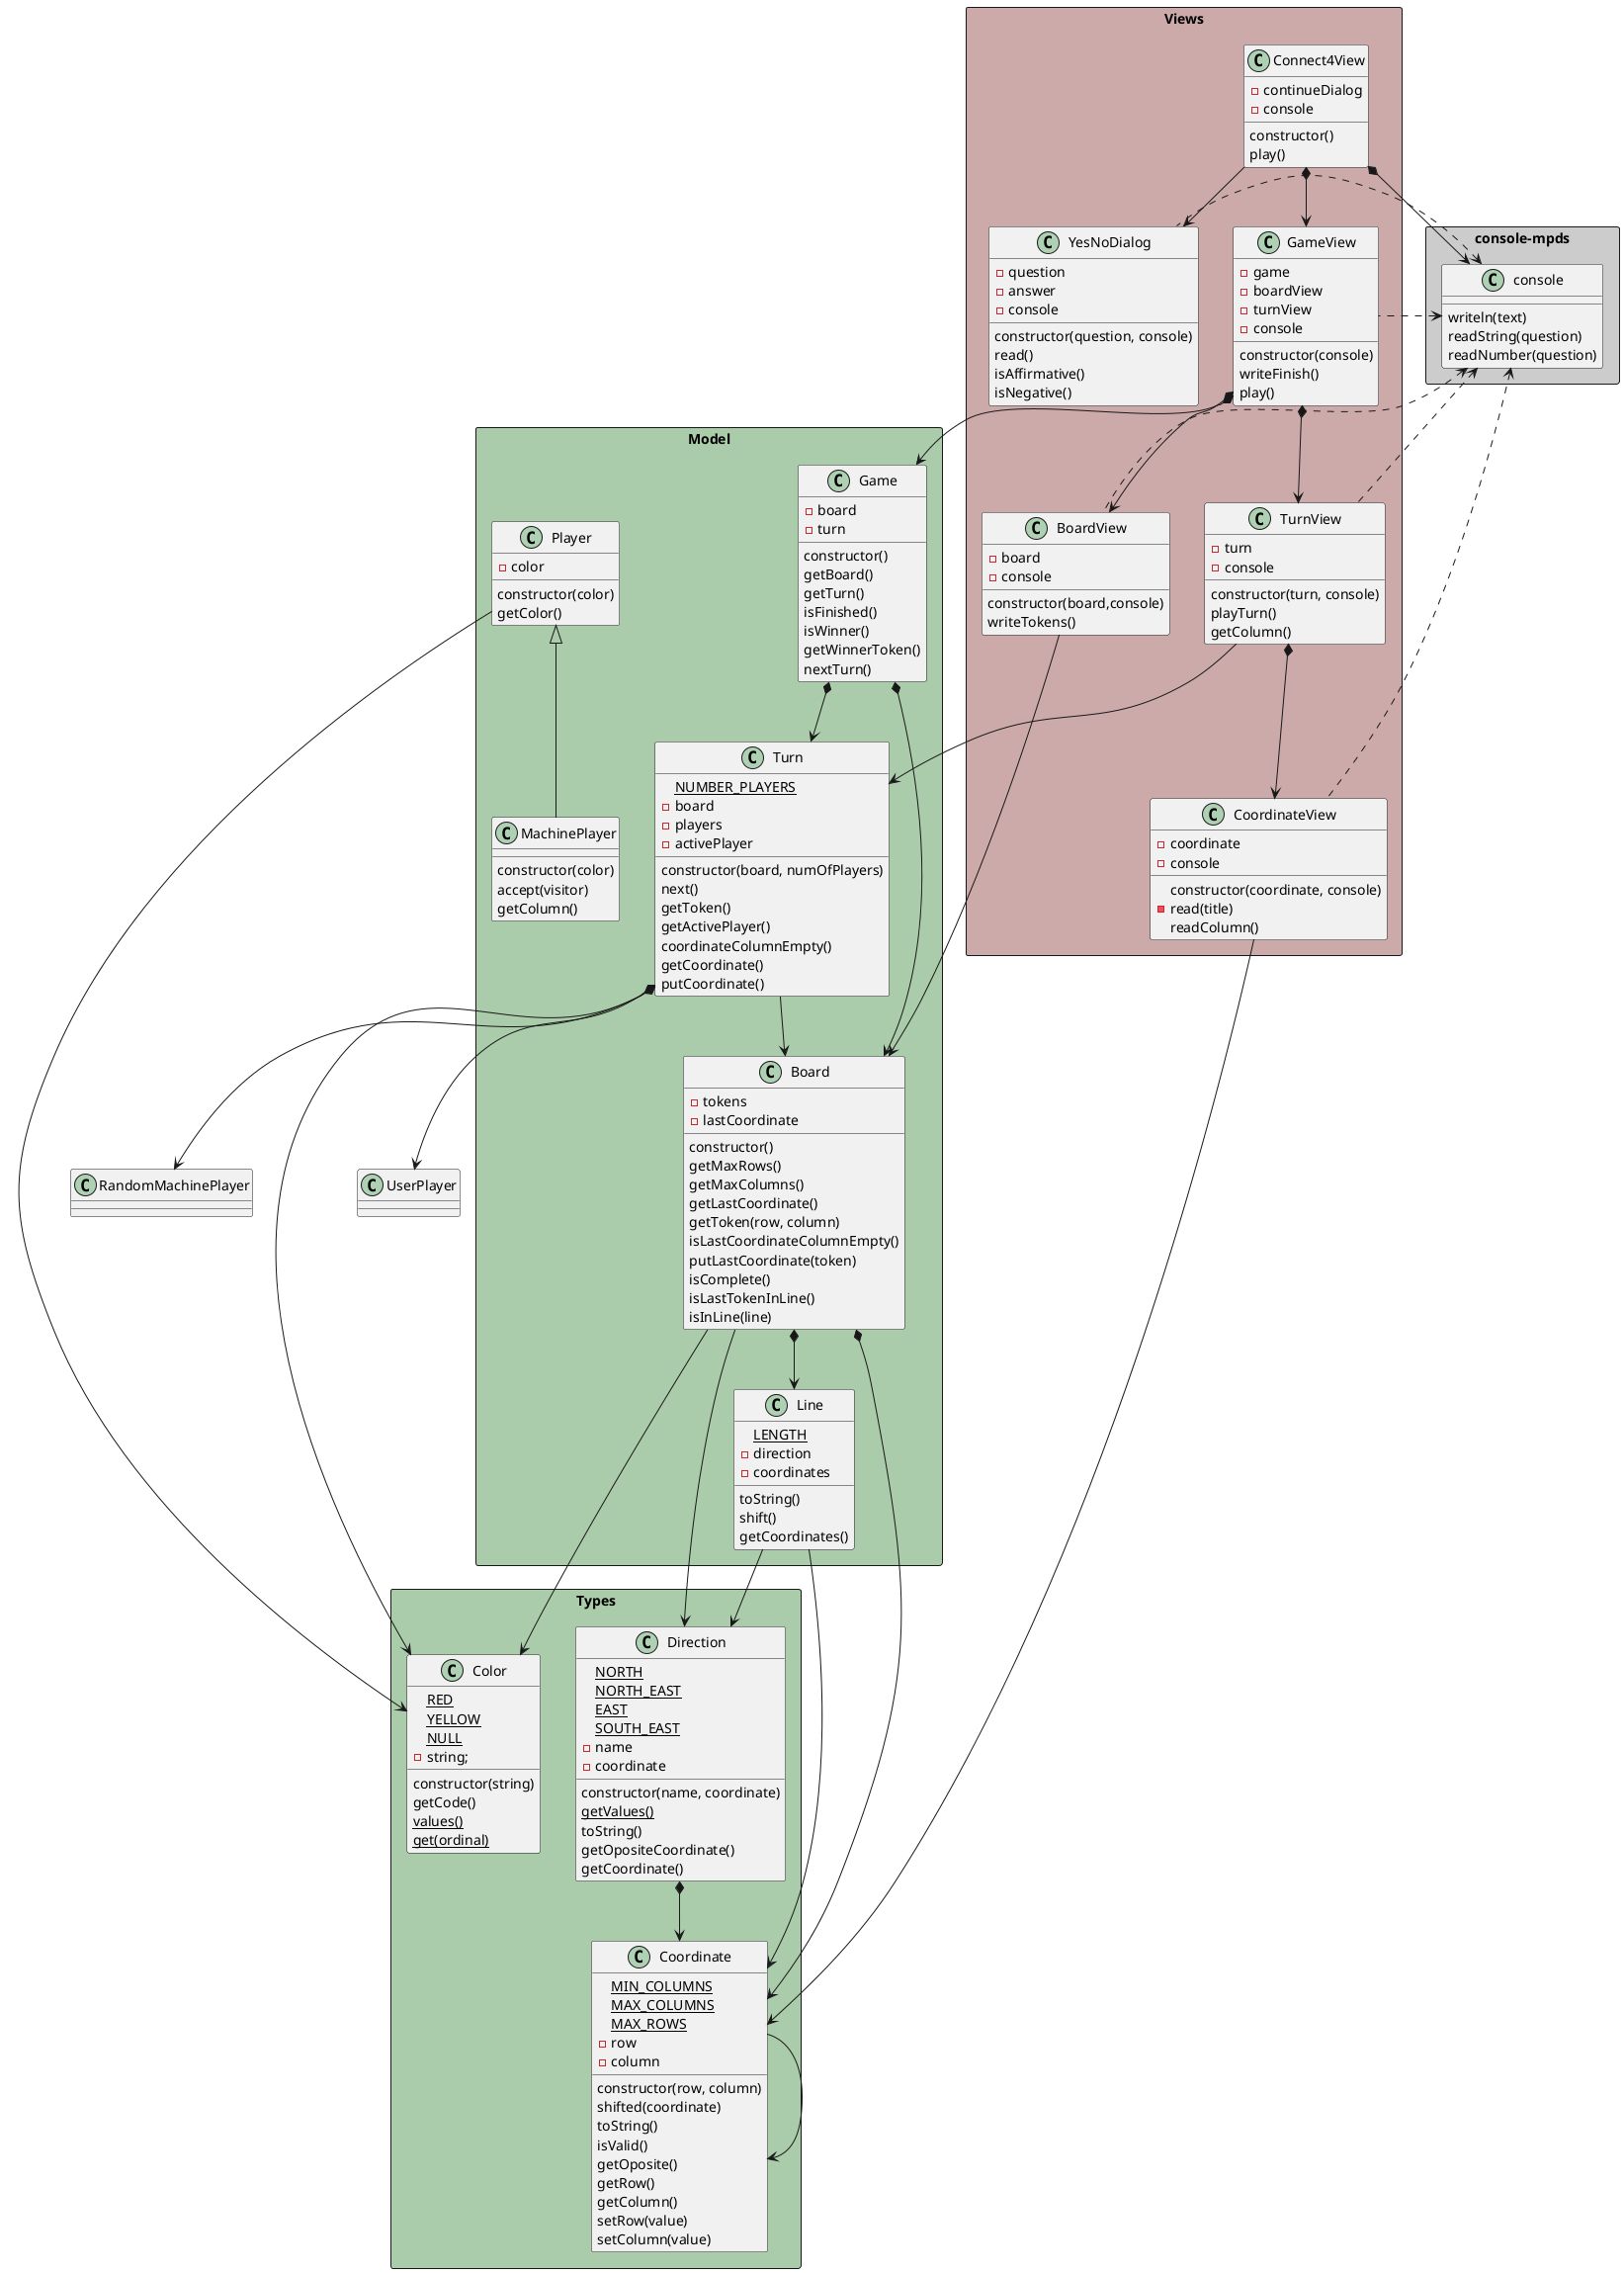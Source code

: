 @startuml connect4_constructorFunction_classdiagram

package "console-mpds" <<Rectangle>> #ccc {
    class console {
        writeln(text)
        readString(question)
        readNumber(question)
    }
}

package "Types" <<Rectangle>> #aca {
    class Coordinate {
        {static} MIN_COLUMNS
        {static} MAX_COLUMNS
        {static} MAX_ROWS
        -row
        -column
        constructor(row, column)
        shifted(coordinate)
        toString()
        isValid()
        getOposite()
        getRow()
        getColumn()
        setRow(value)
        setColumn(value)
    }

    class Direction {
        {static} NORTH
        {static} NORTH_EAST
        {static} EAST
        {static} SOUTH_EAST
        -name
        -coordinate
        constructor(name, coordinate)
        {static} getValues()
        toString()
        getOpositeCoordinate()
        getCoordinate()
    }

    class Color {
        {static} RED
        {static} YELLOW
        {static} NULL
        -string;
        constructor(string) 
        getCode()
        {static} values()
        {static} get(ordinal)
    }    
}    

package "Model" <<Rectangle>> #aca {

    class Board {
        -tokens
        -lastCoordinate
        constructor()
        getMaxRows()
        getMaxColumns()
        getLastCoordinate()
        getToken(row, column)
        isLastCoordinateColumnEmpty()
        putLastCoordinate(token)
        isComplete()
        isLastTokenInLine()
        isInLine(line)
    }

    class Game {
        -board
        -turn
        constructor()
        getBoard()
        getTurn()
        isFinished()
        isWinner()
        getWinnerToken()
        nextTurn()
    }

    class Line {
        {static} LENGTH
        -direction
        -coordinates
        toString()
        shift()
        getCoordinates()
    }

    class Player{
        -color
        constructor(color)
        getColor()
    }

    class MachinePlayer extends Player{
        constructor(color)
        accept(visitor)    
        getColumn()
    }    

    class Turn{
        {static} NUMBER_PLAYERS
        -board
        -players
        -activePlayer
        constructor(board, numOfPlayers)
        next()
        getToken()
        getActivePlayer()
        coordinateColumnEmpty()
        getCoordinate()
        putCoordinate()
    }
}

package "Views" <<Rectangle>> #caa {
    class BoardView{
        -board
        -console
        constructor(board,console)
        writeTokens()
    }

    class Connect4View {
        -continueDialog
        -console
        constructor()
        play()
    }

    class CoordinateView {
        -coordinate
        -console
        constructor(coordinate, console)
        -read(title)
        readColumn()
    }

    class GameView {
        -game
        -boardView
        -turnView
        -console
        constructor(console)
        writeFinish()
        play()
    }

    class TurnView {
        -turn
        -console
        constructor(turn, console) 
        playTurn()
        getColumn()
    }

    class YesNoDialog {
        -question
        -answer
        -console
        constructor(question, console)
        read()
        isAffirmative()
        isNegative()
    }
}



Coordinate -> Coordinate

Direction *-down-> Coordinate

Line -down-> Coordinate
Line -down-> Direction

Board *-down-> Coordinate
Board -down-> Direction
Board *-down-> Line
Board -down-> Color

Player -down-> Color

Turn -down-> Board
Turn -down-> Color
Turn *-down-> UserPlayer
Turn *-down-> RandomMachinePlayer

Game *-down-> Board
Game *-down-> Turn

CoordinateView -> Coordinate

BoardView -down-> Board

TurnView -down-> Turn
TurnView *-down-> CoordinateView

GameView *-down-> Game
GameView *-down-> BoardView
GameView *-down-> TurnView

Connect4View -down-> YesNoDialog
Connect4View *-down-> GameView

Connect4View *-down-> console
YesNoDialog .-l-> console
GameView .-l-> console
BoardView .-l-> console
TurnView .-l-> console
CoordinateView .-l-> console

@enduml